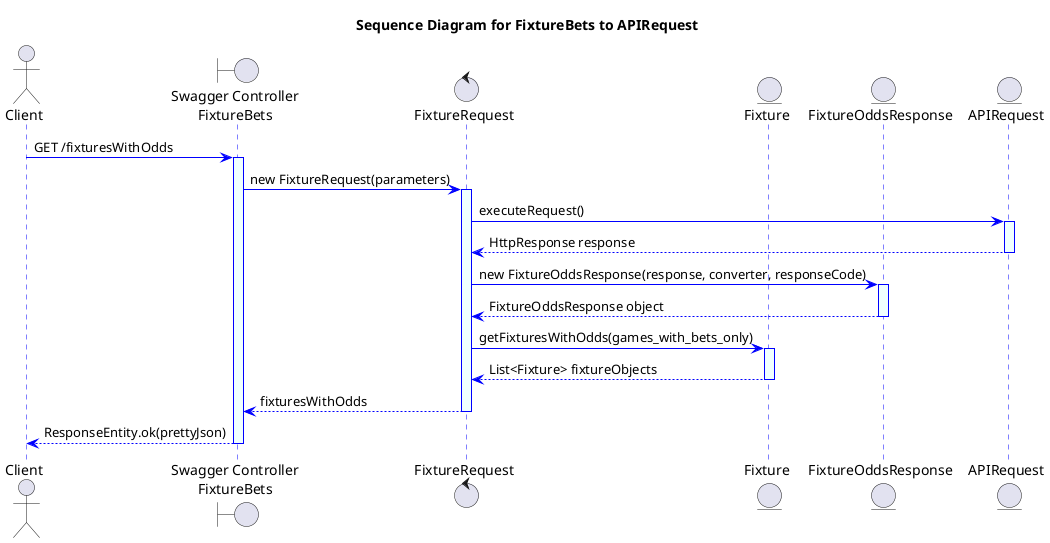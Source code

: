@startuml
title Sequence Diagram for FixtureBets to APIRequest
skinparam backgroundColor transparent
skinparam defaultFontName "IBM Plex Sans"
skinparam sequence {
    LifeLineBorderColor blue
    LifeLineBackgroundColor azure
    ParticipantBorderColor blue
    ParticipantBackgroundColor azure
    ArrowColor blue
}

actor Client
boundary "Swagger Controller\nFixtureBets" as FixtureBets
control "FixtureRequest" as FixtureRequest
entity "Fixture" as Fixture
entity "FixtureOddsResponse" as FixtureOddsResponse
entity "APIRequest" as APIRequest

Client -> FixtureBets : GET /fixturesWithOdds
activate FixtureBets

FixtureBets -> FixtureRequest : new FixtureRequest(parameters)
activate FixtureRequest

FixtureRequest -> APIRequest : executeRequest()
activate APIRequest

APIRequest --> FixtureRequest : HttpResponse response
deactivate APIRequest

FixtureRequest -> FixtureOddsResponse : new FixtureOddsResponse(response, converter, responseCode)
activate FixtureOddsResponse

FixtureOddsResponse --> FixtureRequest : FixtureOddsResponse object
deactivate FixtureOddsResponse

FixtureRequest -> Fixture : getFixturesWithOdds(games_with_bets_only)
activate Fixture

Fixture --> FixtureRequest : List<Fixture> fixtureObjects
deactivate Fixture

FixtureRequest --> FixtureBets : fixturesWithOdds
deactivate FixtureRequest

FixtureBets --> Client : ResponseEntity.ok(prettyJson)
deactivate FixtureBets

@enduml